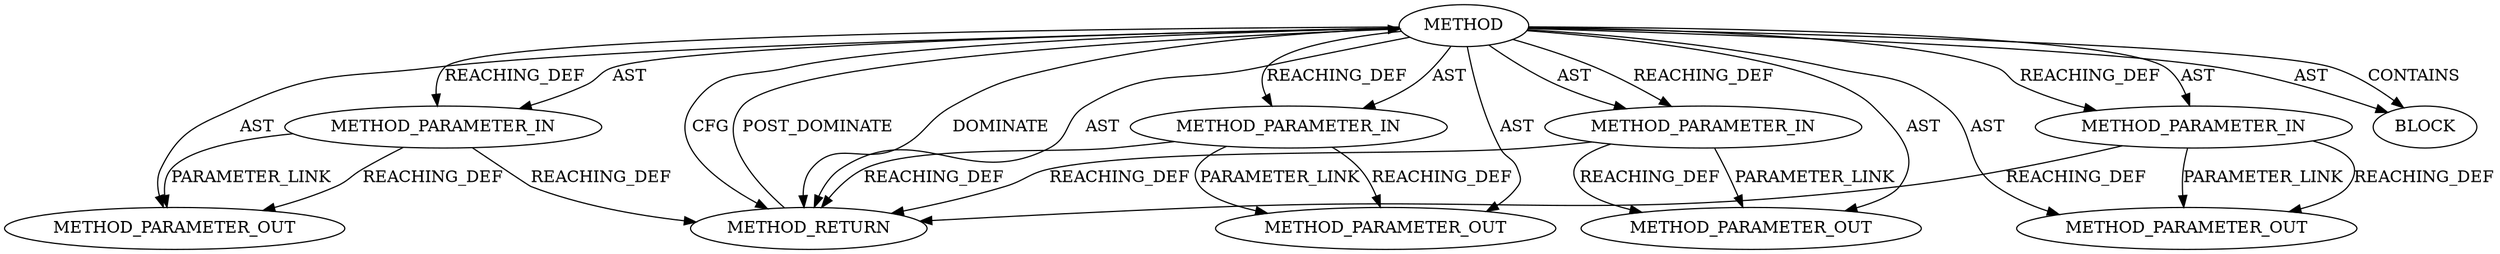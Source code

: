 digraph {
  27708 [label=METHOD_PARAMETER_OUT ORDER=3 CODE="p3" IS_VARIADIC=false TYPE_FULL_NAME="ANY" EVALUATION_STRATEGY="BY_VALUE" INDEX=3 NAME="p3"]
  26776 [label=METHOD_RETURN ORDER=2 CODE="RET" TYPE_FULL_NAME="ANY" EVALUATION_STRATEGY="BY_VALUE"]
  26775 [label=BLOCK ORDER=1 ARGUMENT_INDEX=1 CODE="<empty>" TYPE_FULL_NAME="ANY"]
  27709 [label=METHOD_PARAMETER_OUT ORDER=4 CODE="p4" IS_VARIADIC=false TYPE_FULL_NAME="ANY" EVALUATION_STRATEGY="BY_VALUE" INDEX=4 NAME="p4"]
  27707 [label=METHOD_PARAMETER_OUT ORDER=2 CODE="p2" IS_VARIADIC=false TYPE_FULL_NAME="ANY" EVALUATION_STRATEGY="BY_VALUE" INDEX=2 NAME="p2"]
  26772 [label=METHOD_PARAMETER_IN ORDER=2 CODE="p2" IS_VARIADIC=false TYPE_FULL_NAME="ANY" EVALUATION_STRATEGY="BY_VALUE" INDEX=2 NAME="p2"]
  26774 [label=METHOD_PARAMETER_IN ORDER=4 CODE="p4" IS_VARIADIC=false TYPE_FULL_NAME="ANY" EVALUATION_STRATEGY="BY_VALUE" INDEX=4 NAME="p4"]
  26770 [label=METHOD AST_PARENT_TYPE="NAMESPACE_BLOCK" AST_PARENT_FULL_NAME="<global>" ORDER=0 CODE="<empty>" FULL_NAME="tls12_check_peer_sigalg" IS_EXTERNAL=true FILENAME="<empty>" SIGNATURE="" NAME="tls12_check_peer_sigalg"]
  26773 [label=METHOD_PARAMETER_IN ORDER=3 CODE="p3" IS_VARIADIC=false TYPE_FULL_NAME="ANY" EVALUATION_STRATEGY="BY_VALUE" INDEX=3 NAME="p3"]
  27706 [label=METHOD_PARAMETER_OUT ORDER=1 CODE="p1" IS_VARIADIC=false TYPE_FULL_NAME="ANY" EVALUATION_STRATEGY="BY_VALUE" INDEX=1 NAME="p1"]
  26771 [label=METHOD_PARAMETER_IN ORDER=1 CODE="p1" IS_VARIADIC=false TYPE_FULL_NAME="ANY" EVALUATION_STRATEGY="BY_VALUE" INDEX=1 NAME="p1"]
  26774 -> 26776 [label=REACHING_DEF VARIABLE="p4"]
  26772 -> 26776 [label=REACHING_DEF VARIABLE="p2"]
  26770 -> 26771 [label=AST ]
  26770 -> 26775 [label=AST ]
  26771 -> 27706 [label=REACHING_DEF VARIABLE="p1"]
  26770 -> 26772 [label=AST ]
  26770 -> 26774 [label=REACHING_DEF VARIABLE=""]
  26770 -> 26773 [label=REACHING_DEF VARIABLE=""]
  26773 -> 27708 [label=REACHING_DEF VARIABLE="p3"]
  26774 -> 27709 [label=PARAMETER_LINK ]
  26770 -> 26773 [label=AST ]
  26770 -> 27706 [label=AST ]
  26770 -> 26771 [label=REACHING_DEF VARIABLE=""]
  26770 -> 26774 [label=AST ]
  26773 -> 27708 [label=PARAMETER_LINK ]
  26771 -> 27706 [label=PARAMETER_LINK ]
  26770 -> 27709 [label=AST ]
  26770 -> 26772 [label=REACHING_DEF VARIABLE=""]
  26770 -> 26776 [label=DOMINATE ]
  26771 -> 26776 [label=REACHING_DEF VARIABLE="p1"]
  26770 -> 27708 [label=AST ]
  26770 -> 26776 [label=AST ]
  26772 -> 27707 [label=PARAMETER_LINK ]
  26776 -> 26770 [label=POST_DOMINATE ]
  26770 -> 27707 [label=AST ]
  26772 -> 27707 [label=REACHING_DEF VARIABLE="p2"]
  26774 -> 27709 [label=REACHING_DEF VARIABLE="p4"]
  26773 -> 26776 [label=REACHING_DEF VARIABLE="p3"]
  26770 -> 26775 [label=CONTAINS ]
  26770 -> 26776 [label=CFG ]
}
